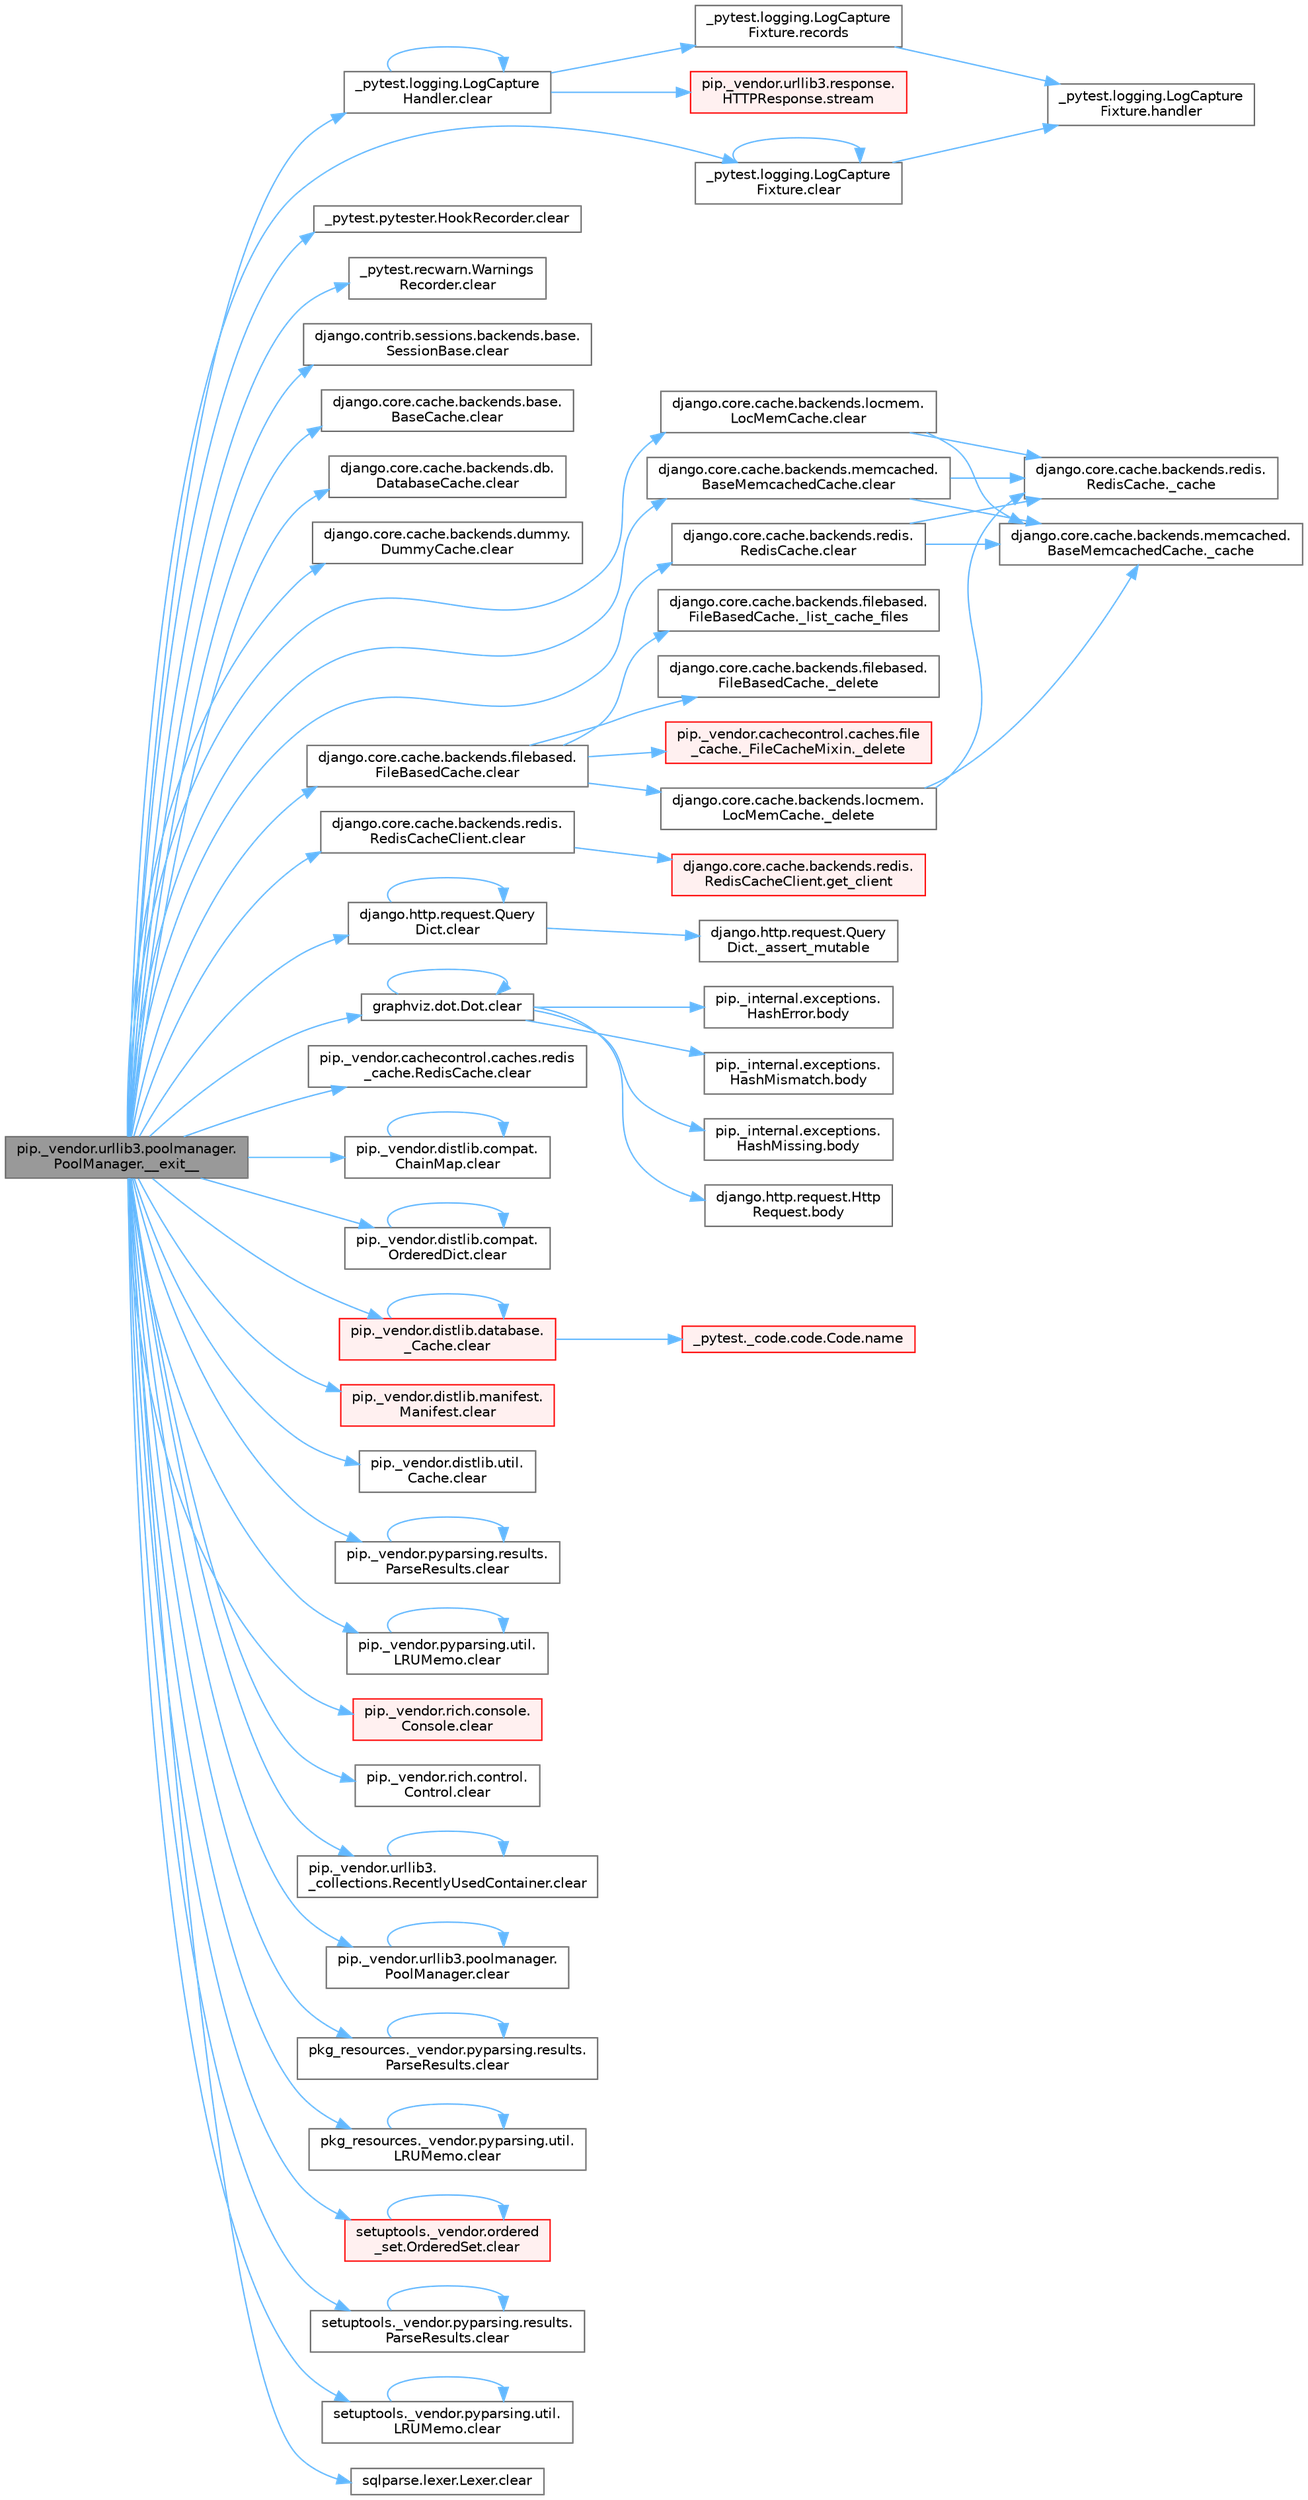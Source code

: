 digraph "pip._vendor.urllib3.poolmanager.PoolManager.__exit__"
{
 // LATEX_PDF_SIZE
  bgcolor="transparent";
  edge [fontname=Helvetica,fontsize=10,labelfontname=Helvetica,labelfontsize=10];
  node [fontname=Helvetica,fontsize=10,shape=box,height=0.2,width=0.4];
  rankdir="LR";
  Node1 [id="Node000001",label="pip._vendor.urllib3.poolmanager.\lPoolManager.__exit__",height=0.2,width=0.4,color="gray40", fillcolor="grey60", style="filled", fontcolor="black",tooltip=" "];
  Node1 -> Node2 [id="edge1_Node000001_Node000002",color="steelblue1",style="solid",tooltip=" "];
  Node2 [id="Node000002",label="_pytest.logging.LogCapture\lFixture.clear",height=0.2,width=0.4,color="grey40", fillcolor="white", style="filled",URL="$class__pytest_1_1logging_1_1_log_capture_fixture.html#ae1d5f85c897b637582ba1fc528c957b2",tooltip=" "];
  Node2 -> Node2 [id="edge2_Node000002_Node000002",color="steelblue1",style="solid",tooltip=" "];
  Node2 -> Node3 [id="edge3_Node000002_Node000003",color="steelblue1",style="solid",tooltip=" "];
  Node3 [id="Node000003",label="_pytest.logging.LogCapture\lFixture.handler",height=0.2,width=0.4,color="grey40", fillcolor="white", style="filled",URL="$class__pytest_1_1logging_1_1_log_capture_fixture.html#aefb88ce398bf05b25fddabd6dbafa486",tooltip=" "];
  Node1 -> Node4 [id="edge4_Node000001_Node000004",color="steelblue1",style="solid",tooltip=" "];
  Node4 [id="Node000004",label="_pytest.logging.LogCapture\lHandler.clear",height=0.2,width=0.4,color="grey40", fillcolor="white", style="filled",URL="$class__pytest_1_1logging_1_1_log_capture_handler.html#ace280d99c67150fd06c5e96423ba321b",tooltip=" "];
  Node4 -> Node4 [id="edge5_Node000004_Node000004",color="steelblue1",style="solid",tooltip=" "];
  Node4 -> Node5 [id="edge6_Node000004_Node000005",color="steelblue1",style="solid",tooltip=" "];
  Node5 [id="Node000005",label="_pytest.logging.LogCapture\lFixture.records",height=0.2,width=0.4,color="grey40", fillcolor="white", style="filled",URL="$class__pytest_1_1logging_1_1_log_capture_fixture.html#a9018f2f133bb703fb6aea4f214af23a2",tooltip=" "];
  Node5 -> Node3 [id="edge7_Node000005_Node000003",color="steelblue1",style="solid",tooltip=" "];
  Node4 -> Node6 [id="edge8_Node000004_Node000006",color="steelblue1",style="solid",tooltip=" "];
  Node6 [id="Node000006",label="pip._vendor.urllib3.response.\lHTTPResponse.stream",height=0.2,width=0.4,color="red", fillcolor="#FFF0F0", style="filled",URL="$classpip_1_1__vendor_1_1urllib3_1_1response_1_1_h_t_t_p_response.html#a8d802b25f09dd341838a1d631ffc4f62",tooltip=" "];
  Node1 -> Node26 [id="edge9_Node000001_Node000026",color="steelblue1",style="solid",tooltip=" "];
  Node26 [id="Node000026",label="_pytest.pytester.HookRecorder.clear",height=0.2,width=0.4,color="grey40", fillcolor="white", style="filled",URL="$class__pytest_1_1pytester_1_1_hook_recorder.html#ace9cadc17e50ce92135ce95e9cd4840c",tooltip=" "];
  Node1 -> Node27 [id="edge10_Node000001_Node000027",color="steelblue1",style="solid",tooltip=" "];
  Node27 [id="Node000027",label="_pytest.recwarn.Warnings\lRecorder.clear",height=0.2,width=0.4,color="grey40", fillcolor="white", style="filled",URL="$class__pytest_1_1recwarn_1_1_warnings_recorder.html#a855636d2352b31c057db58cf8bd00a5f",tooltip=" "];
  Node1 -> Node28 [id="edge11_Node000001_Node000028",color="steelblue1",style="solid",tooltip=" "];
  Node28 [id="Node000028",label="django.contrib.sessions.backends.base.\lSessionBase.clear",height=0.2,width=0.4,color="grey40", fillcolor="white", style="filled",URL="$classdjango_1_1contrib_1_1sessions_1_1backends_1_1base_1_1_session_base.html#af73c950d34ba4e5b8023a29c562a7583",tooltip=" "];
  Node1 -> Node29 [id="edge12_Node000001_Node000029",color="steelblue1",style="solid",tooltip=" "];
  Node29 [id="Node000029",label="django.core.cache.backends.base.\lBaseCache.clear",height=0.2,width=0.4,color="grey40", fillcolor="white", style="filled",URL="$classdjango_1_1core_1_1cache_1_1backends_1_1base_1_1_base_cache.html#a3c05b007431b2d757eb31f2df58d5840",tooltip=" "];
  Node1 -> Node30 [id="edge13_Node000001_Node000030",color="steelblue1",style="solid",tooltip=" "];
  Node30 [id="Node000030",label="django.core.cache.backends.db.\lDatabaseCache.clear",height=0.2,width=0.4,color="grey40", fillcolor="white", style="filled",URL="$classdjango_1_1core_1_1cache_1_1backends_1_1db_1_1_database_cache.html#a2e1999d0369363fbf2d194b636881d02",tooltip=" "];
  Node1 -> Node31 [id="edge14_Node000001_Node000031",color="steelblue1",style="solid",tooltip=" "];
  Node31 [id="Node000031",label="django.core.cache.backends.dummy.\lDummyCache.clear",height=0.2,width=0.4,color="grey40", fillcolor="white", style="filled",URL="$classdjango_1_1core_1_1cache_1_1backends_1_1dummy_1_1_dummy_cache.html#abb1ed9ca818119fda55950daaf95376a",tooltip=" "];
  Node1 -> Node32 [id="edge15_Node000001_Node000032",color="steelblue1",style="solid",tooltip=" "];
  Node32 [id="Node000032",label="django.core.cache.backends.filebased.\lFileBasedCache.clear",height=0.2,width=0.4,color="grey40", fillcolor="white", style="filled",URL="$classdjango_1_1core_1_1cache_1_1backends_1_1filebased_1_1_file_based_cache.html#a5ef508441cb4efd19dca2faafa249ee0",tooltip=" "];
  Node32 -> Node33 [id="edge16_Node000032_Node000033",color="steelblue1",style="solid",tooltip=" "];
  Node33 [id="Node000033",label="django.core.cache.backends.filebased.\lFileBasedCache._delete",height=0.2,width=0.4,color="grey40", fillcolor="white", style="filled",URL="$classdjango_1_1core_1_1cache_1_1backends_1_1filebased_1_1_file_based_cache.html#ac033ced64f5ca1bf3b728dc1d63e2ef1",tooltip=" "];
  Node32 -> Node34 [id="edge17_Node000032_Node000034",color="steelblue1",style="solid",tooltip=" "];
  Node34 [id="Node000034",label="django.core.cache.backends.locmem.\lLocMemCache._delete",height=0.2,width=0.4,color="grey40", fillcolor="white", style="filled",URL="$classdjango_1_1core_1_1cache_1_1backends_1_1locmem_1_1_loc_mem_cache.html#a35a0476d20943eec2733379c5bbdaab6",tooltip=" "];
  Node34 -> Node35 [id="edge18_Node000034_Node000035",color="steelblue1",style="solid",tooltip=" "];
  Node35 [id="Node000035",label="django.core.cache.backends.memcached.\lBaseMemcachedCache._cache",height=0.2,width=0.4,color="grey40", fillcolor="white", style="filled",URL="$classdjango_1_1core_1_1cache_1_1backends_1_1memcached_1_1_base_memcached_cache.html#afd8573b5388481b004d795d02a7eebd3",tooltip=" "];
  Node34 -> Node36 [id="edge19_Node000034_Node000036",color="steelblue1",style="solid",tooltip=" "];
  Node36 [id="Node000036",label="django.core.cache.backends.redis.\lRedisCache._cache",height=0.2,width=0.4,color="grey40", fillcolor="white", style="filled",URL="$classdjango_1_1core_1_1cache_1_1backends_1_1redis_1_1_redis_cache.html#a38c228bbd313c586cb7de900681708e7",tooltip=" "];
  Node32 -> Node37 [id="edge20_Node000032_Node000037",color="steelblue1",style="solid",tooltip=" "];
  Node37 [id="Node000037",label="pip._vendor.cachecontrol.caches.file\l_cache._FileCacheMixin._delete",height=0.2,width=0.4,color="red", fillcolor="#FFF0F0", style="filled",URL="$classpip_1_1__vendor_1_1cachecontrol_1_1caches_1_1file__cache_1_1___file_cache_mixin.html#a0ebc930693f8386cf1231d4ab04fb800",tooltip=" "];
  Node32 -> Node2457 [id="edge21_Node000032_Node002457",color="steelblue1",style="solid",tooltip=" "];
  Node2457 [id="Node002457",label="django.core.cache.backends.filebased.\lFileBasedCache._list_cache_files",height=0.2,width=0.4,color="grey40", fillcolor="white", style="filled",URL="$classdjango_1_1core_1_1cache_1_1backends_1_1filebased_1_1_file_based_cache.html#ab1a2aadca2bbd5b067b201e70e4f0076",tooltip=" "];
  Node1 -> Node257 [id="edge22_Node000001_Node000257",color="steelblue1",style="solid",tooltip=" "];
  Node257 [id="Node000257",label="django.core.cache.backends.locmem.\lLocMemCache.clear",height=0.2,width=0.4,color="grey40", fillcolor="white", style="filled",URL="$classdjango_1_1core_1_1cache_1_1backends_1_1locmem_1_1_loc_mem_cache.html#a929bad1fce4b534e368548b4dee5698f",tooltip=" "];
  Node257 -> Node35 [id="edge23_Node000257_Node000035",color="steelblue1",style="solid",tooltip=" "];
  Node257 -> Node36 [id="edge24_Node000257_Node000036",color="steelblue1",style="solid",tooltip=" "];
  Node1 -> Node258 [id="edge25_Node000001_Node000258",color="steelblue1",style="solid",tooltip=" "];
  Node258 [id="Node000258",label="django.core.cache.backends.memcached.\lBaseMemcachedCache.clear",height=0.2,width=0.4,color="grey40", fillcolor="white", style="filled",URL="$classdjango_1_1core_1_1cache_1_1backends_1_1memcached_1_1_base_memcached_cache.html#a4a2cecf926a596317505f2332628f27e",tooltip=" "];
  Node258 -> Node35 [id="edge26_Node000258_Node000035",color="steelblue1",style="solid",tooltip=" "];
  Node258 -> Node36 [id="edge27_Node000258_Node000036",color="steelblue1",style="solid",tooltip=" "];
  Node1 -> Node259 [id="edge28_Node000001_Node000259",color="steelblue1",style="solid",tooltip=" "];
  Node259 [id="Node000259",label="django.core.cache.backends.redis.\lRedisCache.clear",height=0.2,width=0.4,color="grey40", fillcolor="white", style="filled",URL="$classdjango_1_1core_1_1cache_1_1backends_1_1redis_1_1_redis_cache.html#a715f0e1c2c44f1d79279916b50ffb682",tooltip=" "];
  Node259 -> Node35 [id="edge29_Node000259_Node000035",color="steelblue1",style="solid",tooltip=" "];
  Node259 -> Node36 [id="edge30_Node000259_Node000036",color="steelblue1",style="solid",tooltip=" "];
  Node1 -> Node260 [id="edge31_Node000001_Node000260",color="steelblue1",style="solid",tooltip=" "];
  Node260 [id="Node000260",label="django.core.cache.backends.redis.\lRedisCacheClient.clear",height=0.2,width=0.4,color="grey40", fillcolor="white", style="filled",URL="$classdjango_1_1core_1_1cache_1_1backends_1_1redis_1_1_redis_cache_client.html#aeaa14fd87f6d60367334717b61ba5993",tooltip=" "];
  Node260 -> Node261 [id="edge32_Node000260_Node000261",color="steelblue1",style="solid",tooltip=" "];
  Node261 [id="Node000261",label="django.core.cache.backends.redis.\lRedisCacheClient.get_client",height=0.2,width=0.4,color="red", fillcolor="#FFF0F0", style="filled",URL="$classdjango_1_1core_1_1cache_1_1backends_1_1redis_1_1_redis_cache_client.html#ad4ebb3c1fdf65da9748101b2a57e1fec",tooltip=" "];
  Node1 -> Node264 [id="edge33_Node000001_Node000264",color="steelblue1",style="solid",tooltip=" "];
  Node264 [id="Node000264",label="django.http.request.Query\lDict.clear",height=0.2,width=0.4,color="grey40", fillcolor="white", style="filled",URL="$classdjango_1_1http_1_1request_1_1_query_dict.html#a4493c6f63cb878cb379efa44fea5722f",tooltip=" "];
  Node264 -> Node265 [id="edge34_Node000264_Node000265",color="steelblue1",style="solid",tooltip=" "];
  Node265 [id="Node000265",label="django.http.request.Query\lDict._assert_mutable",height=0.2,width=0.4,color="grey40", fillcolor="white", style="filled",URL="$classdjango_1_1http_1_1request_1_1_query_dict.html#acf13fadd29e3c7ce8667a5fdfb257746",tooltip=" "];
  Node264 -> Node264 [id="edge35_Node000264_Node000264",color="steelblue1",style="solid",tooltip=" "];
  Node1 -> Node266 [id="edge36_Node000001_Node000266",color="steelblue1",style="solid",tooltip=" "];
  Node266 [id="Node000266",label="graphviz.dot.Dot.clear",height=0.2,width=0.4,color="grey40", fillcolor="white", style="filled",URL="$classgraphviz_1_1dot_1_1_dot.html#a3739c3ecf0ed2c2ea589738870819ef0",tooltip=" "];
  Node266 -> Node267 [id="edge37_Node000266_Node000267",color="steelblue1",style="solid",tooltip=" "];
  Node267 [id="Node000267",label="django.http.request.Http\lRequest.body",height=0.2,width=0.4,color="grey40", fillcolor="white", style="filled",URL="$classdjango_1_1http_1_1request_1_1_http_request.html#a0c776b91cea1a69dafe5dce09b6f96f1",tooltip=" "];
  Node266 -> Node268 [id="edge38_Node000266_Node000268",color="steelblue1",style="solid",tooltip=" "];
  Node268 [id="Node000268",label="pip._internal.exceptions.\lHashError.body",height=0.2,width=0.4,color="grey40", fillcolor="white", style="filled",URL="$classpip_1_1__internal_1_1exceptions_1_1_hash_error.html#a8b1a0890122218544dd1a3e23c416431",tooltip=" "];
  Node266 -> Node269 [id="edge39_Node000266_Node000269",color="steelblue1",style="solid",tooltip=" "];
  Node269 [id="Node000269",label="pip._internal.exceptions.\lHashMismatch.body",height=0.2,width=0.4,color="grey40", fillcolor="white", style="filled",URL="$classpip_1_1__internal_1_1exceptions_1_1_hash_mismatch.html#a24c9ffc7b9a48c74ac53439d56a05dc6",tooltip=" "];
  Node266 -> Node270 [id="edge40_Node000266_Node000270",color="steelblue1",style="solid",tooltip=" "];
  Node270 [id="Node000270",label="pip._internal.exceptions.\lHashMissing.body",height=0.2,width=0.4,color="grey40", fillcolor="white", style="filled",URL="$classpip_1_1__internal_1_1exceptions_1_1_hash_missing.html#afe037f000b99010da015d0209089d6dd",tooltip=" "];
  Node266 -> Node266 [id="edge41_Node000266_Node000266",color="steelblue1",style="solid",tooltip=" "];
  Node1 -> Node271 [id="edge42_Node000001_Node000271",color="steelblue1",style="solid",tooltip=" "];
  Node271 [id="Node000271",label="pip._vendor.cachecontrol.caches.redis\l_cache.RedisCache.clear",height=0.2,width=0.4,color="grey40", fillcolor="white", style="filled",URL="$classpip_1_1__vendor_1_1cachecontrol_1_1caches_1_1redis__cache_1_1_redis_cache.html#a217ee5834664749fd4d9cc65de5c7a4f",tooltip=" "];
  Node1 -> Node272 [id="edge43_Node000001_Node000272",color="steelblue1",style="solid",tooltip=" "];
  Node272 [id="Node000272",label="pip._vendor.distlib.compat.\lChainMap.clear",height=0.2,width=0.4,color="grey40", fillcolor="white", style="filled",URL="$classpip_1_1__vendor_1_1distlib_1_1compat_1_1_chain_map.html#a1694ad9f6888c7a6dce00cebd0cd08f4",tooltip=" "];
  Node272 -> Node272 [id="edge44_Node000272_Node000272",color="steelblue1",style="solid",tooltip=" "];
  Node1 -> Node273 [id="edge45_Node000001_Node000273",color="steelblue1",style="solid",tooltip=" "];
  Node273 [id="Node000273",label="pip._vendor.distlib.compat.\lOrderedDict.clear",height=0.2,width=0.4,color="grey40", fillcolor="white", style="filled",URL="$classpip_1_1__vendor_1_1distlib_1_1compat_1_1_ordered_dict.html#a60b69880d95dca03203124a6ea0cac94",tooltip=" "];
  Node273 -> Node273 [id="edge46_Node000273_Node000273",color="steelblue1",style="solid",tooltip=" "];
  Node1 -> Node274 [id="edge47_Node000001_Node000274",color="steelblue1",style="solid",tooltip=" "];
  Node274 [id="Node000274",label="pip._vendor.distlib.database.\l_Cache.clear",height=0.2,width=0.4,color="red", fillcolor="#FFF0F0", style="filled",URL="$classpip_1_1__vendor_1_1distlib_1_1database_1_1___cache.html#af81ee07ea1881ddaf69c99c4a2c9df41",tooltip=" "];
  Node274 -> Node274 [id="edge48_Node000274_Node000274",color="steelblue1",style="solid",tooltip=" "];
  Node274 -> Node275 [id="edge49_Node000274_Node000275",color="steelblue1",style="solid",tooltip=" "];
  Node275 [id="Node000275",label="_pytest._code.code.Code.name",height=0.2,width=0.4,color="red", fillcolor="#FFF0F0", style="filled",URL="$class__pytest_1_1__code_1_1code_1_1_code.html#a1f3cbc53ca6df4a1bab12183694b6e78",tooltip=" "];
  Node1 -> Node1149 [id="edge50_Node000001_Node001149",color="steelblue1",style="solid",tooltip=" "];
  Node1149 [id="Node001149",label="pip._vendor.distlib.manifest.\lManifest.clear",height=0.2,width=0.4,color="red", fillcolor="#FFF0F0", style="filled",URL="$classpip_1_1__vendor_1_1distlib_1_1manifest_1_1_manifest.html#a415875ee7b2fe97d61f871a97e4ca891",tooltip=" "];
  Node1 -> Node4217 [id="edge51_Node000001_Node004217",color="steelblue1",style="solid",tooltip=" "];
  Node4217 [id="Node004217",label="pip._vendor.distlib.util.\lCache.clear",height=0.2,width=0.4,color="grey40", fillcolor="white", style="filled",URL="$classpip_1_1__vendor_1_1distlib_1_1util_1_1_cache.html#a18b1028244493764ba547e8b2eddfd15",tooltip=" "];
  Node1 -> Node4218 [id="edge52_Node000001_Node004218",color="steelblue1",style="solid",tooltip=" "];
  Node4218 [id="Node004218",label="pip._vendor.pyparsing.results.\lParseResults.clear",height=0.2,width=0.4,color="grey40", fillcolor="white", style="filled",URL="$classpip_1_1__vendor_1_1pyparsing_1_1results_1_1_parse_results.html#a8046849694e7a06573357f3a73bfd311",tooltip=" "];
  Node4218 -> Node4218 [id="edge53_Node004218_Node004218",color="steelblue1",style="solid",tooltip=" "];
  Node1 -> Node4219 [id="edge54_Node000001_Node004219",color="steelblue1",style="solid",tooltip=" "];
  Node4219 [id="Node004219",label="pip._vendor.pyparsing.util.\lLRUMemo.clear",height=0.2,width=0.4,color="grey40", fillcolor="white", style="filled",URL="$classpip_1_1__vendor_1_1pyparsing_1_1util_1_1_l_r_u_memo.html#a303f6eac42dc5558fbfcc3a4c4de31be",tooltip=" "];
  Node4219 -> Node4219 [id="edge55_Node004219_Node004219",color="steelblue1",style="solid",tooltip=" "];
  Node1 -> Node4220 [id="edge56_Node000001_Node004220",color="steelblue1",style="solid",tooltip=" "];
  Node4220 [id="Node004220",label="pip._vendor.rich.console.\lConsole.clear",height=0.2,width=0.4,color="red", fillcolor="#FFF0F0", style="filled",URL="$classpip_1_1__vendor_1_1rich_1_1console_1_1_console.html#a070ad8e3a6105d8de88b03a9e1f3a17f",tooltip=" "];
  Node1 -> Node4223 [id="edge57_Node000001_Node004223",color="steelblue1",style="solid",tooltip=" "];
  Node4223 [id="Node004223",label="pip._vendor.rich.control.\lControl.clear",height=0.2,width=0.4,color="grey40", fillcolor="white", style="filled",URL="$classpip_1_1__vendor_1_1rich_1_1control_1_1_control.html#ae49765e54321334055cb4dcd84ce01e3",tooltip=" "];
  Node1 -> Node4224 [id="edge58_Node000001_Node004224",color="steelblue1",style="solid",tooltip=" "];
  Node4224 [id="Node004224",label="pip._vendor.urllib3.\l_collections.RecentlyUsedContainer.clear",height=0.2,width=0.4,color="grey40", fillcolor="white", style="filled",URL="$classpip_1_1__vendor_1_1urllib3_1_1__collections_1_1_recently_used_container.html#a3887543985b3c77ec6f250b0b4fe1087",tooltip=" "];
  Node4224 -> Node4224 [id="edge59_Node004224_Node004224",color="steelblue1",style="solid",tooltip=" "];
  Node1 -> Node4225 [id="edge60_Node000001_Node004225",color="steelblue1",style="solid",tooltip=" "];
  Node4225 [id="Node004225",label="pip._vendor.urllib3.poolmanager.\lPoolManager.clear",height=0.2,width=0.4,color="grey40", fillcolor="white", style="filled",URL="$classpip_1_1__vendor_1_1urllib3_1_1poolmanager_1_1_pool_manager.html#a76ed608f5b72a93df2f723b07766d204",tooltip=" "];
  Node4225 -> Node4225 [id="edge61_Node004225_Node004225",color="steelblue1",style="solid",tooltip=" "];
  Node1 -> Node4226 [id="edge62_Node000001_Node004226",color="steelblue1",style="solid",tooltip=" "];
  Node4226 [id="Node004226",label="pkg_resources._vendor.pyparsing.results.\lParseResults.clear",height=0.2,width=0.4,color="grey40", fillcolor="white", style="filled",URL="$classpkg__resources_1_1__vendor_1_1pyparsing_1_1results_1_1_parse_results.html#a398d96ac9f24cc7dfb22154c0874280f",tooltip=" "];
  Node4226 -> Node4226 [id="edge63_Node004226_Node004226",color="steelblue1",style="solid",tooltip=" "];
  Node1 -> Node4227 [id="edge64_Node000001_Node004227",color="steelblue1",style="solid",tooltip=" "];
  Node4227 [id="Node004227",label="pkg_resources._vendor.pyparsing.util.\lLRUMemo.clear",height=0.2,width=0.4,color="grey40", fillcolor="white", style="filled",URL="$classpkg__resources_1_1__vendor_1_1pyparsing_1_1util_1_1_l_r_u_memo.html#a0c2278e9c04511da2b8740d6c47f1dd7",tooltip=" "];
  Node4227 -> Node4227 [id="edge65_Node004227_Node004227",color="steelblue1",style="solid",tooltip=" "];
  Node1 -> Node4228 [id="edge66_Node000001_Node004228",color="steelblue1",style="solid",tooltip=" "];
  Node4228 [id="Node004228",label="setuptools._vendor.ordered\l_set.OrderedSet.clear",height=0.2,width=0.4,color="red", fillcolor="#FFF0F0", style="filled",URL="$classsetuptools_1_1__vendor_1_1ordered__set_1_1_ordered_set.html#a7bc043a3c66cd95ef9d8ba3959c148c5",tooltip=" "];
  Node4228 -> Node4228 [id="edge67_Node004228_Node004228",color="steelblue1",style="solid",tooltip=" "];
  Node1 -> Node4229 [id="edge68_Node000001_Node004229",color="steelblue1",style="solid",tooltip=" "];
  Node4229 [id="Node004229",label="setuptools._vendor.pyparsing.results.\lParseResults.clear",height=0.2,width=0.4,color="grey40", fillcolor="white", style="filled",URL="$classsetuptools_1_1__vendor_1_1pyparsing_1_1results_1_1_parse_results.html#a6afa9faa88c8d4145b378500701592f2",tooltip=" "];
  Node4229 -> Node4229 [id="edge69_Node004229_Node004229",color="steelblue1",style="solid",tooltip=" "];
  Node1 -> Node4230 [id="edge70_Node000001_Node004230",color="steelblue1",style="solid",tooltip=" "];
  Node4230 [id="Node004230",label="setuptools._vendor.pyparsing.util.\lLRUMemo.clear",height=0.2,width=0.4,color="grey40", fillcolor="white", style="filled",URL="$classsetuptools_1_1__vendor_1_1pyparsing_1_1util_1_1_l_r_u_memo.html#ac452de1d3ea0c39066c650a5b4335e77",tooltip=" "];
  Node4230 -> Node4230 [id="edge71_Node004230_Node004230",color="steelblue1",style="solid",tooltip=" "];
  Node1 -> Node4231 [id="edge72_Node000001_Node004231",color="steelblue1",style="solid",tooltip=" "];
  Node4231 [id="Node004231",label="sqlparse.lexer.Lexer.clear",height=0.2,width=0.4,color="grey40", fillcolor="white", style="filled",URL="$classsqlparse_1_1lexer_1_1_lexer.html#ab1fad34c8529ec4b5216c744ab6f9cee",tooltip=" "];
}
